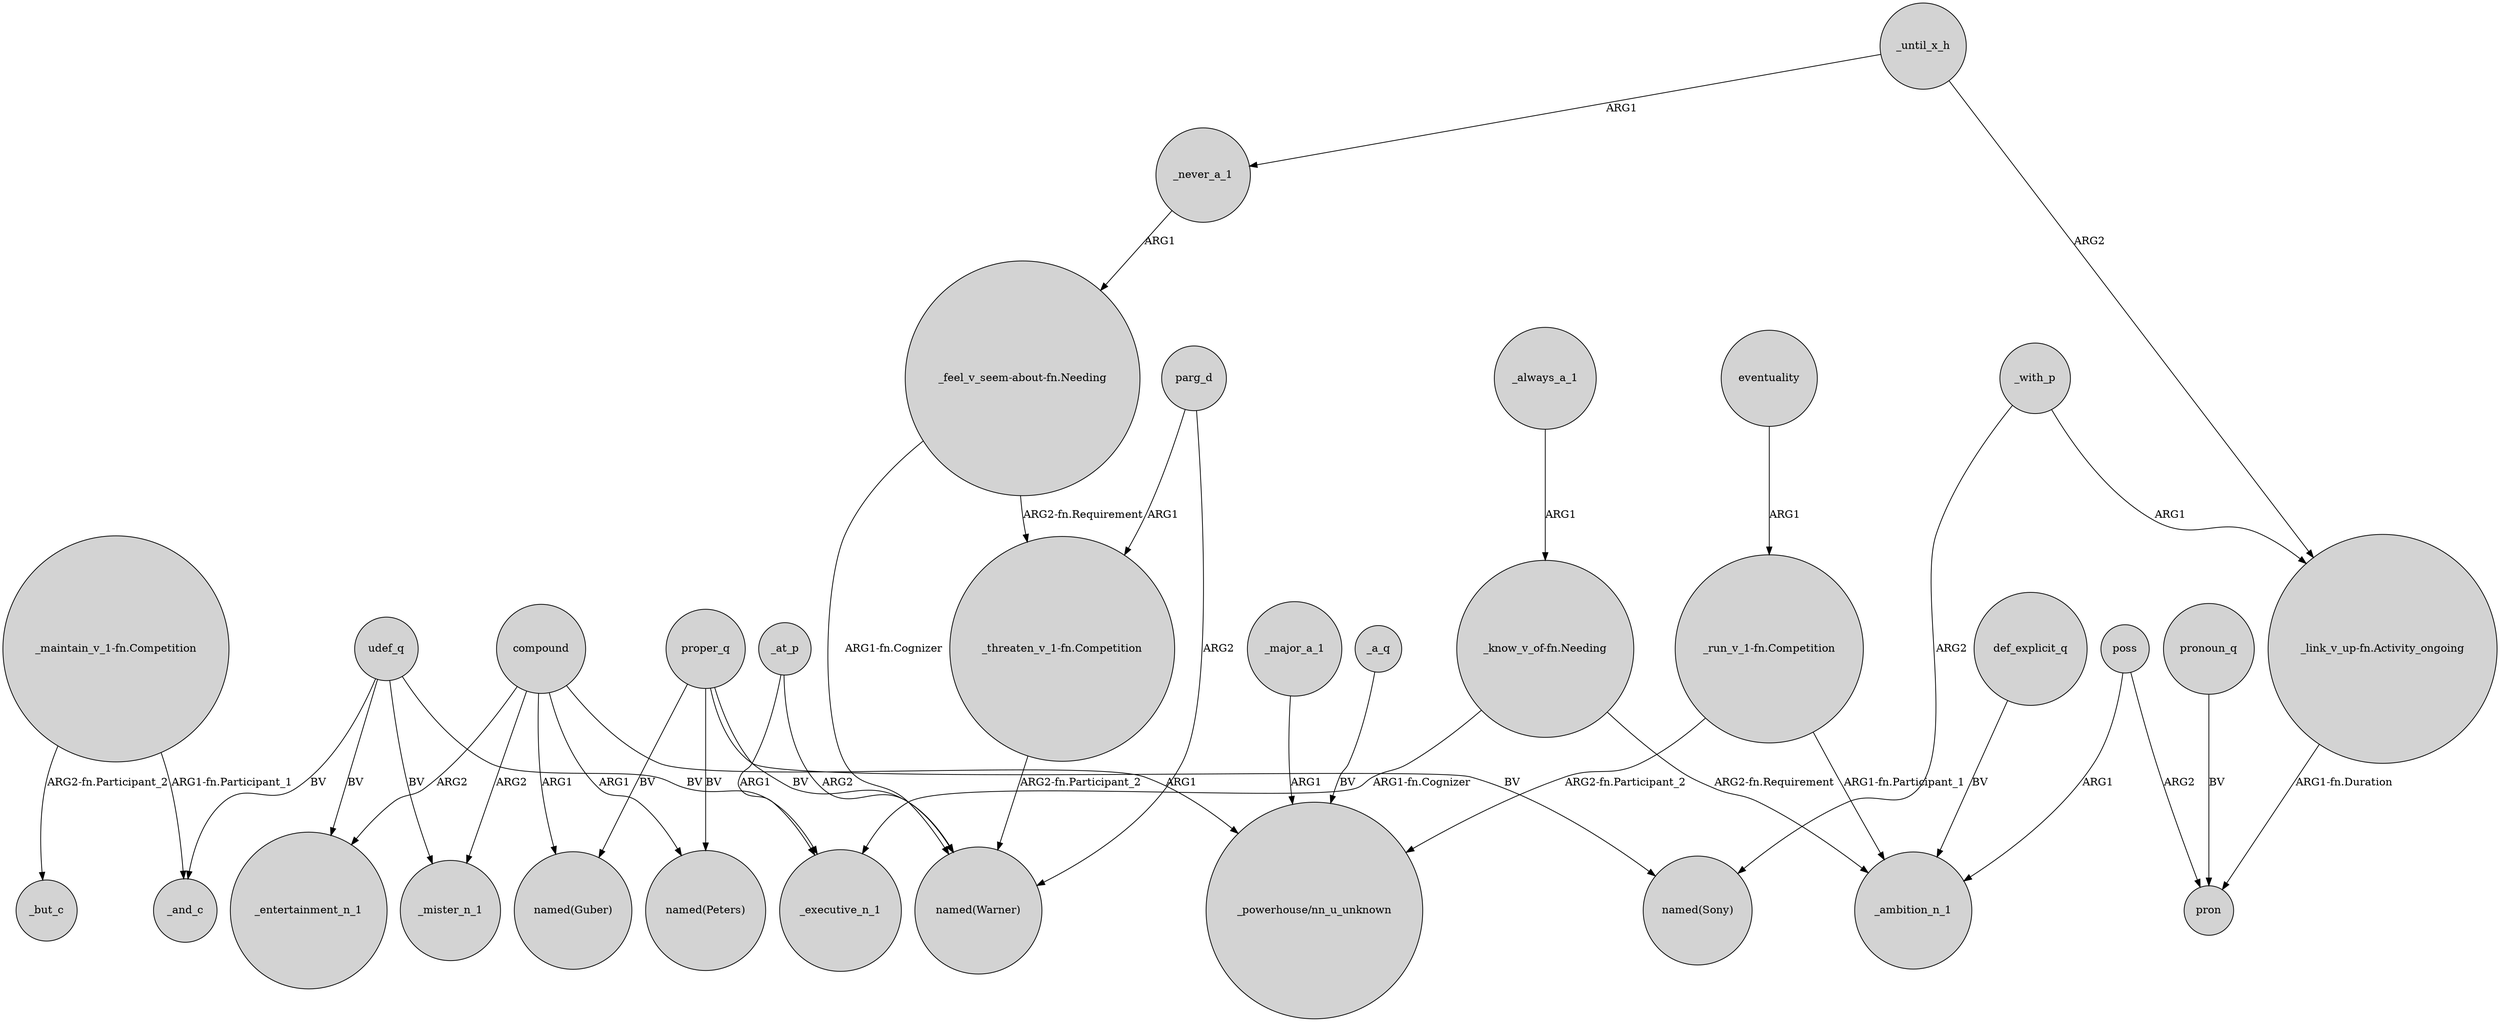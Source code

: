 digraph {
	node [shape=circle style=filled]
	compound -> _mister_n_1 [label=ARG2]
	_major_a_1 -> "_powerhouse/nn_u_unknown" [label=ARG1]
	compound -> "named(Peters)" [label=ARG1]
	"_feel_v_seem-about-fn.Needing" -> "named(Warner)" [label="ARG1-fn.Cognizer"]
	udef_q -> _entertainment_n_1 [label=BV]
	"_run_v_1-fn.Competition" -> _ambition_n_1 [label="ARG1-fn.Participant_1"]
	"_feel_v_seem-about-fn.Needing" -> "_threaten_v_1-fn.Competition" [label="ARG2-fn.Requirement"]
	"_maintain_v_1-fn.Competition" -> _but_c [label="ARG2-fn.Participant_2"]
	proper_q -> "named(Peters)" [label=BV]
	def_explicit_q -> _ambition_n_1 [label=BV]
	"_maintain_v_1-fn.Competition" -> _and_c [label="ARG1-fn.Participant_1"]
	_at_p -> _executive_n_1 [label=ARG1]
	"_threaten_v_1-fn.Competition" -> "named(Warner)" [label="ARG2-fn.Participant_2"]
	poss -> _ambition_n_1 [label=ARG1]
	compound -> "_powerhouse/nn_u_unknown" [label=ARG1]
	_never_a_1 -> "_feel_v_seem-about-fn.Needing" [label=ARG1]
	udef_q -> _mister_n_1 [label=BV]
	_a_q -> "_powerhouse/nn_u_unknown" [label=BV]
	udef_q -> _and_c [label=BV]
	proper_q -> "named(Sony)" [label=BV]
	"_know_v_of-fn.Needing" -> _executive_n_1 [label="ARG1-fn.Cognizer"]
	pronoun_q -> pron [label=BV]
	udef_q -> _executive_n_1 [label=BV]
	poss -> pron [label=ARG2]
	"_link_v_up-fn.Activity_ongoing" -> pron [label="ARG1-fn.Duration"]
	_always_a_1 -> "_know_v_of-fn.Needing" [label=ARG1]
	compound -> _entertainment_n_1 [label=ARG2]
	"_run_v_1-fn.Competition" -> "_powerhouse/nn_u_unknown" [label="ARG2-fn.Participant_2"]
	_with_p -> "named(Sony)" [label=ARG2]
	_until_x_h -> _never_a_1 [label=ARG1]
	parg_d -> "_threaten_v_1-fn.Competition" [label=ARG1]
	_at_p -> "named(Warner)" [label=ARG2]
	_until_x_h -> "_link_v_up-fn.Activity_ongoing" [label=ARG2]
	proper_q -> "named(Guber)" [label=BV]
	proper_q -> "named(Warner)" [label=BV]
	"_know_v_of-fn.Needing" -> _ambition_n_1 [label="ARG2-fn.Requirement"]
	parg_d -> "named(Warner)" [label=ARG2]
	eventuality -> "_run_v_1-fn.Competition" [label=ARG1]
	compound -> "named(Guber)" [label=ARG1]
	_with_p -> "_link_v_up-fn.Activity_ongoing" [label=ARG1]
}
